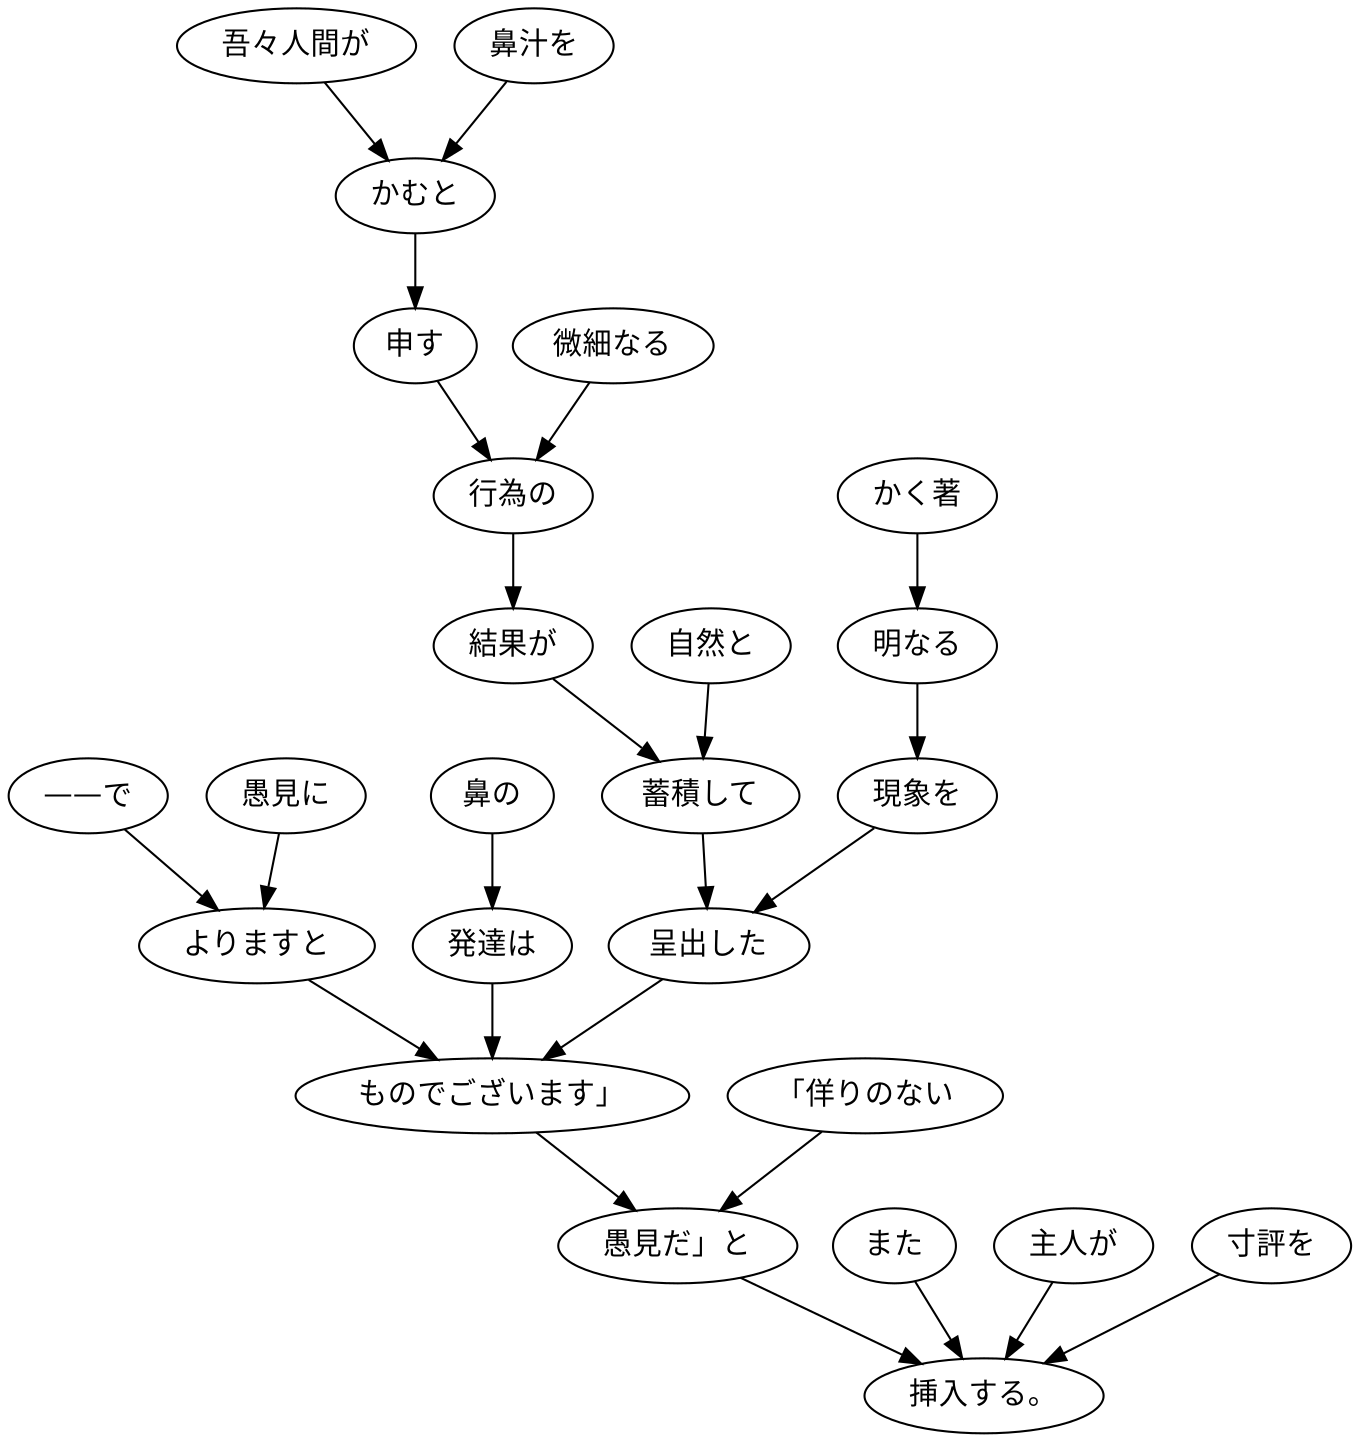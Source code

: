 digraph graph1973 {
	node0 [label="——で"];
	node1 [label="愚見に"];
	node2 [label="よりますと"];
	node3 [label="鼻の"];
	node4 [label="発達は"];
	node5 [label="吾々人間が"];
	node6 [label="鼻汁を"];
	node7 [label="かむと"];
	node8 [label="申す"];
	node9 [label="微細なる"];
	node10 [label="行為の"];
	node11 [label="結果が"];
	node12 [label="自然と"];
	node13 [label="蓄積して"];
	node14 [label="かく著"];
	node15 [label="明なる"];
	node16 [label="現象を"];
	node17 [label="呈出した"];
	node18 [label="ものでございます」"];
	node19 [label="「佯りのない"];
	node20 [label="愚見だ」と"];
	node21 [label="また"];
	node22 [label="主人が"];
	node23 [label="寸評を"];
	node24 [label="挿入する。"];
	node0 -> node2;
	node1 -> node2;
	node2 -> node18;
	node3 -> node4;
	node4 -> node18;
	node5 -> node7;
	node6 -> node7;
	node7 -> node8;
	node8 -> node10;
	node9 -> node10;
	node10 -> node11;
	node11 -> node13;
	node12 -> node13;
	node13 -> node17;
	node14 -> node15;
	node15 -> node16;
	node16 -> node17;
	node17 -> node18;
	node18 -> node20;
	node19 -> node20;
	node20 -> node24;
	node21 -> node24;
	node22 -> node24;
	node23 -> node24;
}
